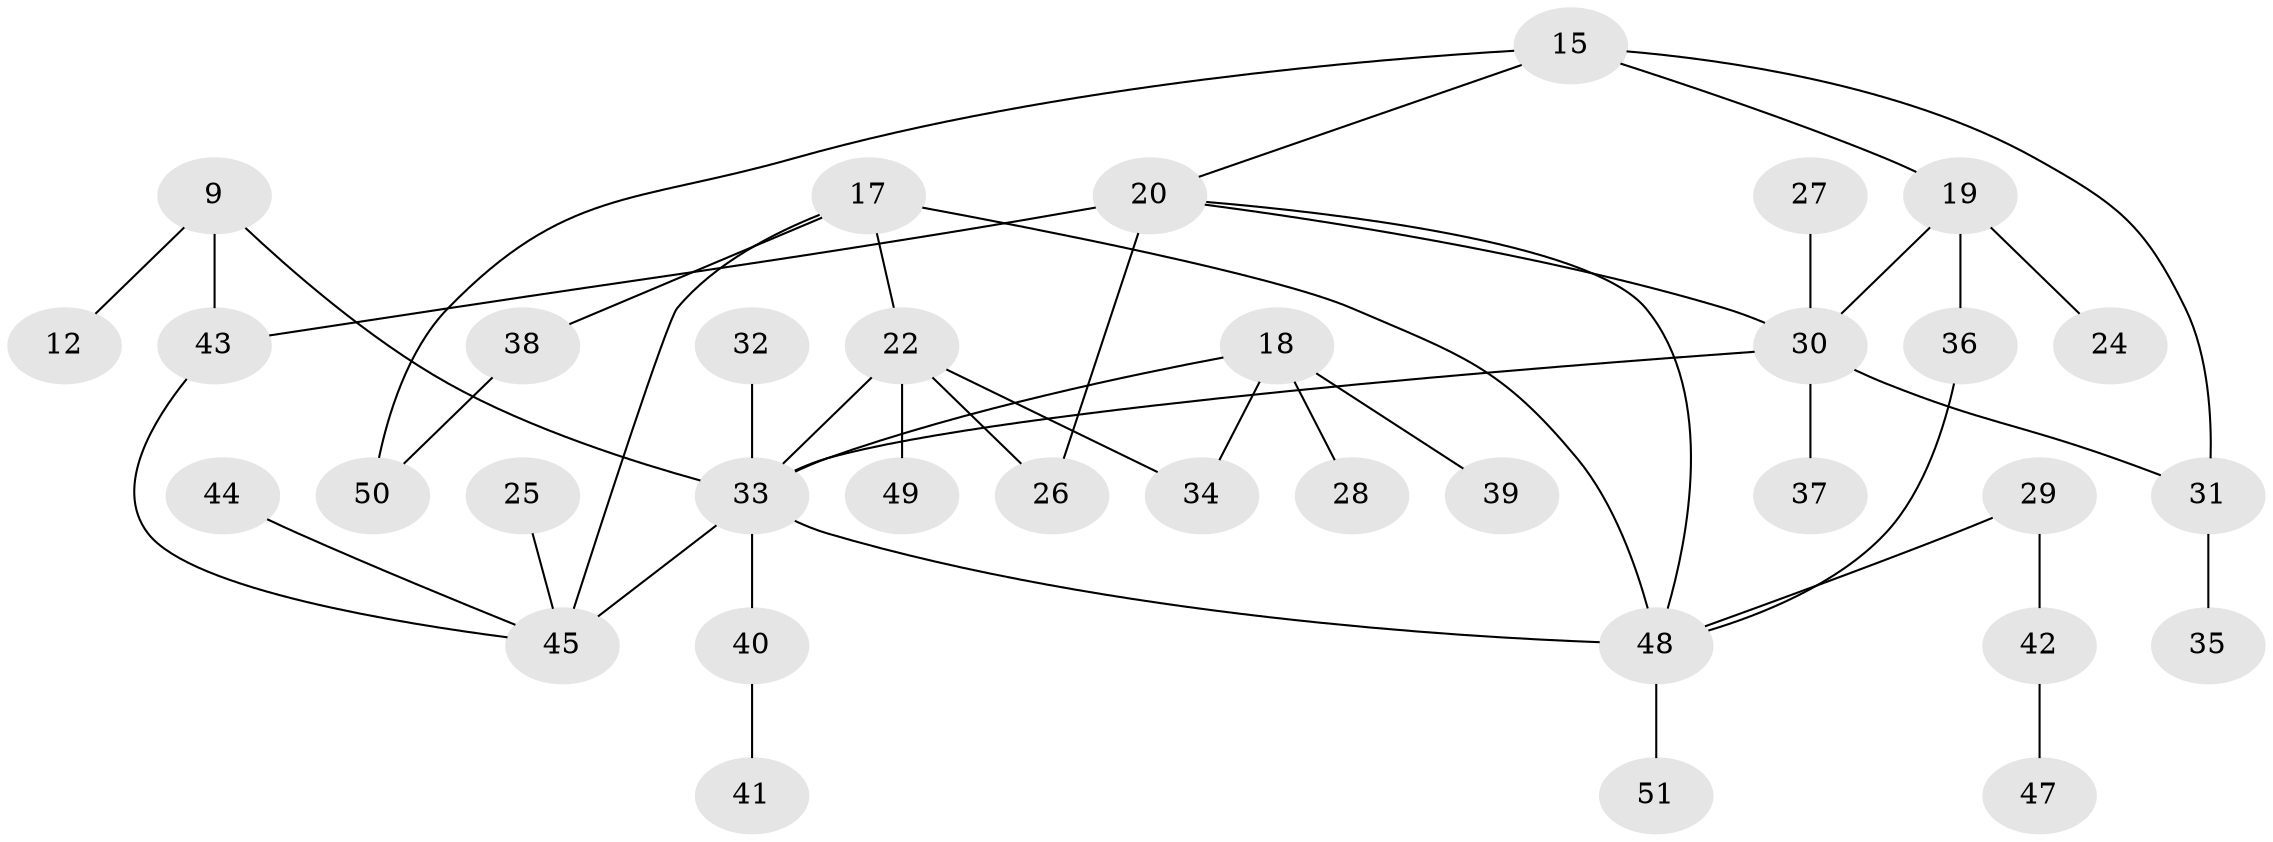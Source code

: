 // original degree distribution, {5: 0.0196078431372549, 9: 0.0196078431372549, 3: 0.11764705882352941, 7: 0.0196078431372549, 2: 0.3137254901960784, 4: 0.19607843137254902, 1: 0.29411764705882354, 6: 0.0196078431372549}
// Generated by graph-tools (version 1.1) at 2025/44/03/04/25 21:44:34]
// undirected, 35 vertices, 45 edges
graph export_dot {
graph [start="1"]
  node [color=gray90,style=filled];
  9 [super="+5"];
  12;
  15;
  17 [super="+10"];
  18;
  19;
  20;
  22 [super="+16"];
  24;
  25;
  26;
  27;
  28;
  29;
  30 [super="+6"];
  31 [super="+8+14"];
  32 [super="+7"];
  33 [super="+2"];
  34;
  35;
  36;
  37;
  38;
  39;
  40;
  41;
  42;
  43 [super="+13"];
  44;
  45 [super="+3+1"];
  47;
  48 [super="+4+11+23+46+21"];
  49;
  50;
  51;
  9 -- 12;
  9 -- 43 [weight=2];
  9 -- 33;
  15 -- 20;
  15 -- 50;
  15 -- 19;
  15 -- 31;
  17 -- 22;
  17 -- 48;
  17 -- 45;
  17 -- 38;
  18 -- 28;
  18 -- 34;
  18 -- 39;
  18 -- 33;
  19 -- 24;
  19 -- 36;
  19 -- 30;
  20 -- 26;
  20 -- 43 [weight=2];
  20 -- 30;
  20 -- 48;
  22 -- 34;
  22 -- 49;
  22 -- 26;
  22 -- 33;
  25 -- 45;
  27 -- 30;
  29 -- 42;
  29 -- 48;
  30 -- 33 [weight=2];
  30 -- 37;
  30 -- 31;
  31 -- 35;
  32 -- 33;
  33 -- 40;
  33 -- 45 [weight=2];
  33 -- 48 [weight=2];
  36 -- 48;
  38 -- 50;
  40 -- 41;
  42 -- 47;
  43 -- 45;
  44 -- 45;
  48 -- 51;
}
